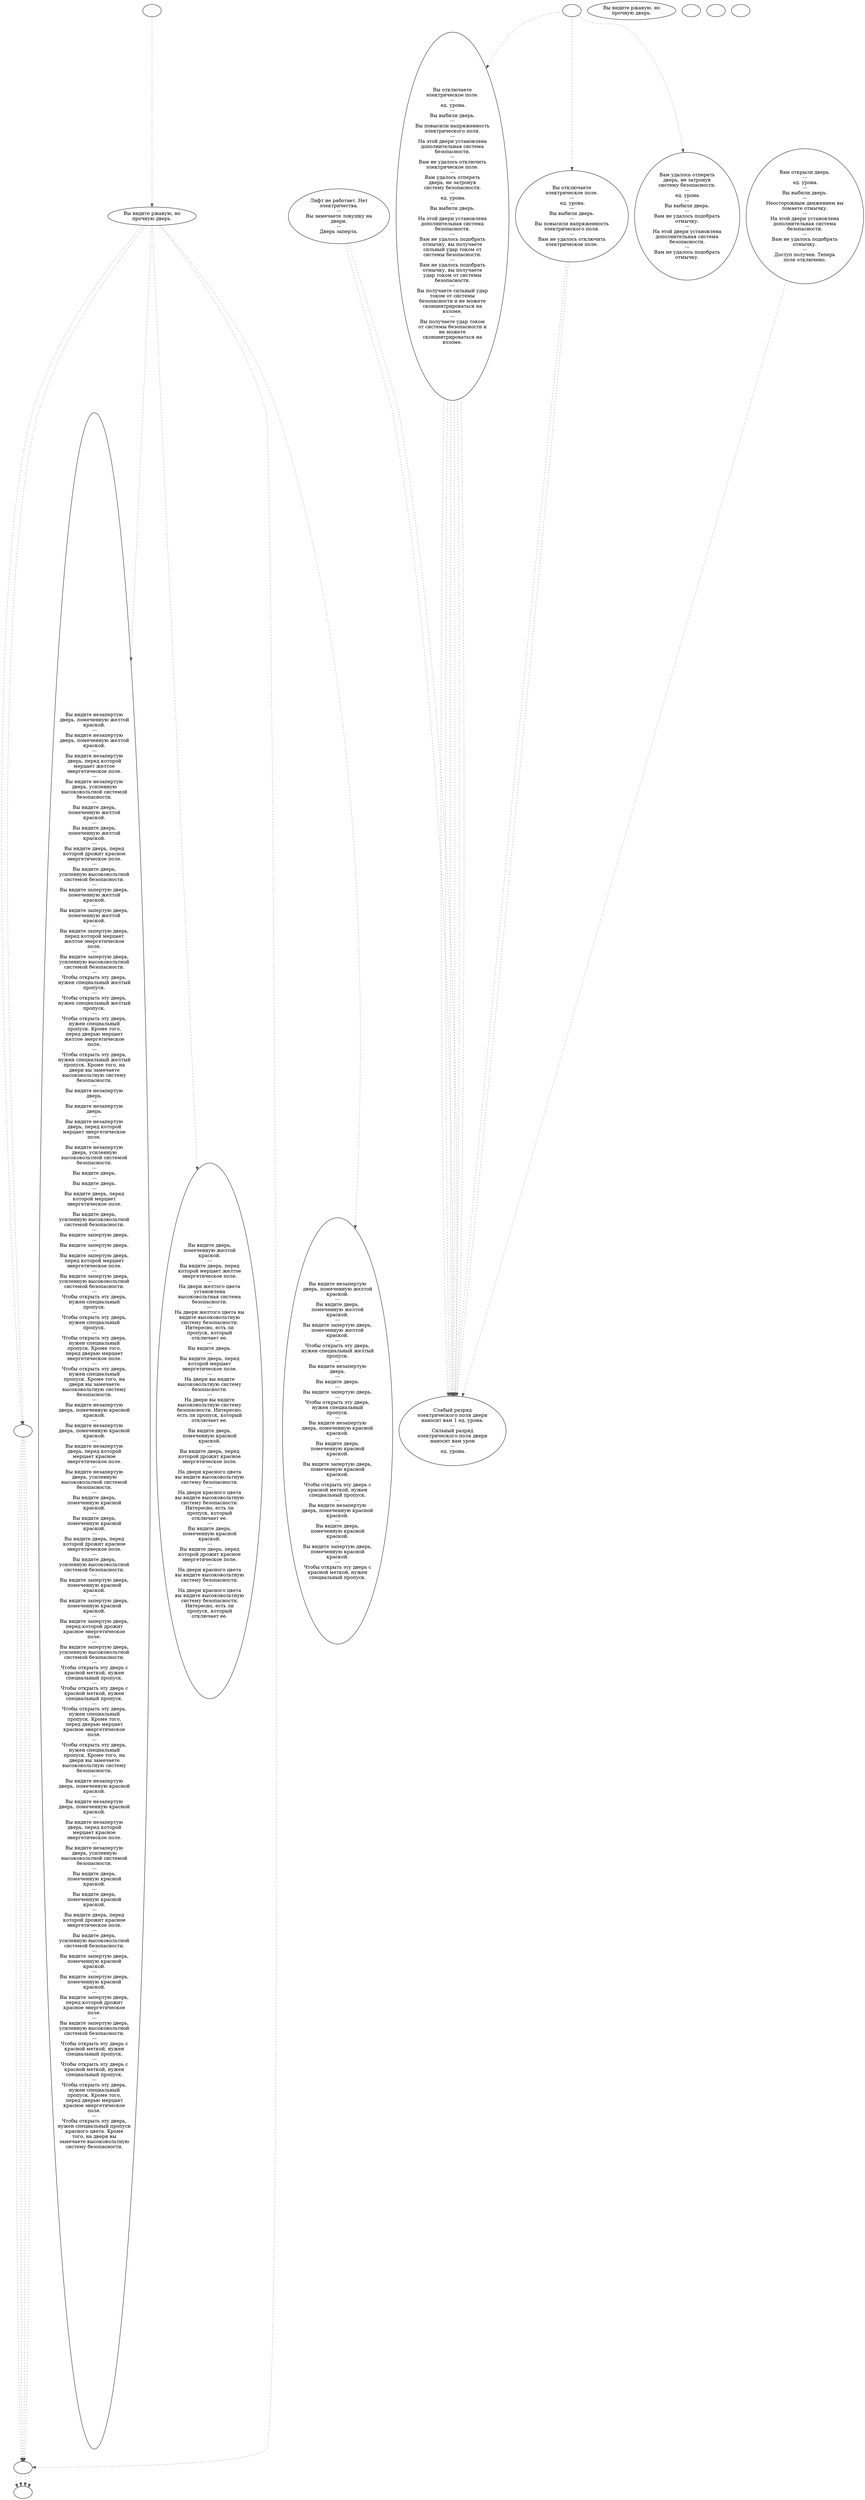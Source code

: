 digraph glorddor {
  "start" [style=filled       fillcolor="#FFFFFF"       color="#000000"]
  "start" -> "description_p_proc" [style=dotted color="#555555"]
  "start" [label=""]
  "use_p_proc" [style=filled       fillcolor="#FFFFFF"       color="#000000"]
  "use_p_proc" -> "Damage_Dude" [style=dotted color="#555555"]
  "use_p_proc" -> "Damage_Dude" [style=dotted color="#555555"]
  "use_p_proc" [label="Лифт не работает. Нет\nэлектричества.\n---\nВы замечаете ловушку на\nдвери.\n---\nДверь заперта."]
  "use_skill_on_p_proc" [style=filled       fillcolor="#FFFFFF"       color="#000000"]
  "use_skill_on_p_proc" -> "Trapped_And_Locked" [style=dotted color="#555555"]
  "use_skill_on_p_proc" -> "Trapped_Door" [style=dotted color="#555555"]
  "use_skill_on_p_proc" -> "Locked_Door" [style=dotted color="#555555"]
  "use_skill_on_p_proc" [label=""]
  "use_obj_on_p_proc" [style=filled       fillcolor="#FFFFFF"       color="#000000"]
  "use_obj_on_p_proc" -> "Damage_Dude" [style=dotted color="#555555"]
  "use_obj_on_p_proc" [label="Вам открыли дверь.\n---\n ед. урона.\n---\nВы выбили дверь.\n---\nНеосторожным движением вы\nломаете отмычку.\n---\nНа этой двери установлена\nдополнительная система\nбезопасности.\n---\nВам не удалось подобрать\nотмычку.\n---\nДоступ получен. Теперь\nполе отключено."]
  "look_at_p_proc" [style=filled       fillcolor="#FFFFFF"       color="#000000"]
  "look_at_p_proc" [label="Вы видите ржавую, но\nпрочную дверь."]
  "description_p_proc" [style=filled       fillcolor="#FFFFFF"       color="#000000"]
  "description_p_proc" -> "Skill_Checks" [style=dotted color="#555555"]
  "description_p_proc" -> "Display_Armed_And_Locked" [style=dotted color="#555555"]
  "description_p_proc" -> "Skill_Checks" [style=dotted color="#555555"]
  "description_p_proc" -> "Display_Trapped" [style=dotted color="#555555"]
  "description_p_proc" -> "Locks_Check" [style=dotted color="#555555"]
  "description_p_proc" -> "Display_Locked" [style=dotted color="#555555"]
  "description_p_proc" [label="Вы видите ржавую, но\nпрочную дверь."]
  "damage_p_proc" [style=filled       fillcolor="#FFFFFF"       color="#000000"]
  "damage_p_proc" [label=""]
  "map_enter_p_proc" [style=filled       fillcolor="#FFFFFF"       color="#000000"]
  "map_enter_p_proc" [label=""]
  "map_update_p_proc" [style=filled       fillcolor="#FFFFFF"       color="#000000"]
  "map_update_p_proc" [label=""]
  "Trapped_And_Locked" [style=filled       fillcolor="#FFFFFF"       color="#000000"]
  "Trapped_And_Locked" -> "Damage_Dude" [style=dotted color="#555555"]
  "Trapped_And_Locked" -> "Damage_Dude" [style=dotted color="#555555"]
  "Trapped_And_Locked" -> "Damage_Dude" [style=dotted color="#555555"]
  "Trapped_And_Locked" -> "Damage_Dude" [style=dotted color="#555555"]
  "Trapped_And_Locked" -> "Damage_Dude" [style=dotted color="#555555"]
  "Trapped_And_Locked" -> "Damage_Dude" [style=dotted color="#555555"]
  "Trapped_And_Locked" [label="Вы отключаете\nэлектрическое поле.\n---\n ед. урона.\n---\nВы выбили дверь.\n---\nВы повысили напряженность\nэлектрического поля.\n---\nНа этой двери установлена\nдополнительная система\nбезопасности.\n---\nВам не удалось отключить\nэлектрическое поле.\n---\nВам удалось отпереть\nдверь, не затронув\nсистему безопасности.\n---\n ед. урона.\n---\nВы выбили дверь.\n---\nНа этой двери установлена\nдополнительная система\nбезопасности.\n---\nВам не удалось подобрать\nотмычку, вы получаете\nсильный удар током от\nсистемы безопасности.\n---\nВам не удалось подобрать\nотмычку, вы получаете\nудар током от системы\nбезопасности.\n---\nВы получаете сильный удар\nтоком от системы\nбезопасности и не можете\nсконцентрироваться на\nвзломе.\n---\nВы получаете удар током\nот системы безопасности и\nне можете\nсконцентрироваться на\nвзломе."]
  "Locked_Door" [style=filled       fillcolor="#FFFFFF"       color="#000000"]
  "Locked_Door" [label="Вам удалось отпереть\nдверь, не затронув\nсистему безопасности.\n---\n ед. урона.\n---\nВы выбили дверь.\n---\nВам не удалось подобрать\nотмычку.\n---\nНа этой двери установлена\nдополнительная система\nбезопасности.\n---\nВам не удалось подобрать\nотмычку."]
  "Trapped_Door" [style=filled       fillcolor="#FFFFFF"       color="#000000"]
  "Trapped_Door" -> "Damage_Dude" [style=dotted color="#555555"]
  "Trapped_Door" -> "Damage_Dude" [style=dotted color="#555555"]
  "Trapped_Door" [label="Вы отключаете\nэлектрическое поле.\n---\n ед. урона.\n---\nВы выбили дверь.\n---\nВы повысили напряженность\nэлектрического поля.\n---\nВам не удалось отключить\nэлектрическое поле."]
  "Damage_Dude" [style=filled       fillcolor="#FFFFFF"       color="#000000"]
  "Damage_Dude" [label="Слабый разряд\nэлектрического поля двери\nнаносит вам 1 ед. урона.\n---\nСильный разряд\nэлектрического поля двери\nнаносит вам урон\n---\n ед. урона."]
  "Skill_Checks" [style=filled       fillcolor="#FFFFFF"       color="#000000"]
  "Skill_Checks" -> "Locks_Check" [style=dotted color="#555555"]
  "Skill_Checks" -> "Locks_Check" [style=dotted color="#555555"]
  "Skill_Checks" -> "Locks_Check" [style=dotted color="#555555"]
  "Skill_Checks" -> "Locks_Check" [style=dotted color="#555555"]
  "Skill_Checks" [label=""]
  "Stat_Checks" [style=filled       fillcolor="#FFFFFF"       color="#000000"]
  "Stat_Checks" [label=""]
  "Locks_Check" [style=filled       fillcolor="#FFFFFF"       color="#000000"]
  "Locks_Check" -> "Stat_Checks" [style=dotted color="#555555"]
  "Locks_Check" -> "Stat_Checks" [style=dotted color="#555555"]
  "Locks_Check" -> "Stat_Checks" [style=dotted color="#555555"]
  "Locks_Check" -> "Stat_Checks" [style=dotted color="#555555"]
  "Locks_Check" [label=""]
  "Display_Armed_And_Locked" [style=filled       fillcolor="#FFFFFF"       color="#000000"]
  "Display_Armed_And_Locked" [label="Вы видите незапертую\nдверь, помеченную желтой\nкраской.\n---\nВы видите незапертую\nдверь, помеченную желтой\nкраской.\n---\nВы видите незапертую\nдверь, перед которой\nмерцает желтое\nэнергетическое поле.\n---\nВы видите незапертую\nдверь, усиленную\nвысоковольтной системой\nбезопасности.\n---\nВы видите дверь,\nпомеченную желтой\nкраской.\n---\nВы видите дверь,\nпомеченную желтой\nкраской.\n---\nВы видите дверь, перед\nкоторой дрожит красное\nэнергетическое поле.\n---\nВы видите дверь,\nусиленную высоковольтной\nсистемой безопасности.\n---\nВы видите запертую дверь,\nпомеченную желтой\nкраской.\n---\nВы видите запертую дверь,\nпомеченную желтой\nкраской.\n---\nВы видите запертую дверь,\nперед которой мерцает\nжелтое энергетическое\nполе.\n---\nВы видите запертую дверь,\nусиленную высоковольтной\nсистемой безопасности.\n---\nЧтобы открыть эту дверь,\nнужен специальный желтый\nпропуск.\n---\nЧтобы открыть эту дверь,\nнужен специальный желтый\nпропуск.\n---\nЧтобы открыть эту дверь,\nнужен специальный\nпропуск. Кроме того,\nперед дверью мерцает\nжелтое энергетическое\nполе.\n---\nЧтобы открыть эту дверь,\nнужен специальный желтый\nпропуск. Кроме того, на\nдвери вы замечаете\nвысоковольтную систему\nбезопасности.\n---\nВы видите незапертую\nдверь.\n---\nВы видите незапертую\nдверь.\n---\nВы видите незапертую\nдверь, перед которой\nмерцает энергетическое\nполе.\n---\nВы видите незапертую\nдверь, усиленную\nвысоковольтной системой\nбезопасности.\n---\nВы видите дверь.\n---\nВы видите дверь.\n---\nВы видите дверь, перед\nкоторой мерцает\nэнергетическое поле.\n---\nВы видите дверь,\nусиленную высоковольтной\nсистемой безопасности.\n---\nВы видите запертую дверь.\n---\nВы видите запертую дверь.\n---\nВы видите запертую дверь,\nперед которой мерцает\nэнергетическое поле.\n---\nВы видите запертую дверь,\nусиленную высоковольтной\nсистемой безопасности.\n---\nЧтобы открыть эту дверь,\nнужен специальный\nпропуск.\n---\nЧтобы открыть эту дверь,\nнужен специальный\nпропуск.\n---\nЧтобы открыть эту дверь,\nнужен специальный\nпропуск. Кроме того,\nперед дверью мерцает\nэнергетическое поле.\n---\nЧтобы открыть эту дверь,\nнужен специальный\nпропуск. Кроме того, на\nдвери вы замечаете\nвысоковольтную систему\nбезопасности.\n---\nВы видите незапертую\nдверь, помеченную красной\nкраской.\n---\nВы видите незапертую\nдверь, помеченную красной\nкраской.\n---\nВы видите незапертую\nдверь, перед которой\nмерцает красное\nэнергетическое поле.\n---\nВы видите незапертую\nдверь, усиленную\nвысоковольтной системой\nбезопасности.\n---\nВы видите дверь,\nпомеченную красной\nкраской.\n---\nВы видите дверь,\nпомеченную красной\nкраской.\n---\nВы видите дверь, перед\nкоторой дрожит красное\nэнергетическое поле.\n---\nВы видите дверь,\nусиленную высоковольтной\nсистемой безопасности.\n---\nВы видите запертую дверь,\nпомеченную красной\nкраской.\n---\nВы видите запертую дверь,\nпомеченную красной\nкраской.\n---\nВы видите запертую дверь,\nперед которой дрожит\nкрасное энергетическое\nполе.\n---\nВы видите запертую дверь,\nусиленную высоковольтной\nсистемой безопасности.\n---\nЧтобы открыть эту дверь с\nкрасной меткой, нужен\nспециальный пропуск.\n---\nЧтобы открыть эту дверь с\nкрасной меткой, нужен\nспециальный пропуск.\n---\nЧтобы открыть эту дверь,\nнужен специальный\nпропуск. Кроме того,\nперед дверью мерцает\nкрасное энергетическое\nполе.\n---\nЧтобы открыть эту дверь,\nнужен специальный\nпропуск. Кроме того, на\nдвери вы замечаете\nвысоковольтную систему\nбезопасности.\n---\nВы видите незапертую\nдверь, помеченную красной\nкраской.\n---\nВы видите незапертую\nдверь, помеченную красной\nкраской.\n---\nВы видите незапертую\nдверь, перед которой\nмерцает красное\nэнергетическое поле.\n---\nВы видите незапертую\nдверь, усиленную\nвысоковольтной системой\nбезопасности.\n---\nВы видите дверь,\nпомеченную красной\nкраской.\n---\nВы видите дверь,\nпомеченную красной\nкраской.\n---\nВы видите дверь, перед\nкоторой дрожит красное\nэнергетическое поле.\n---\nВы видите дверь,\nусиленную высоковольтной\nсистемой безопасности.\n---\nВы видите запертую дверь,\nпомеченную красной\nкраской.\n---\nВы видите запертую дверь,\nпомеченную красной\nкраской.\n---\nВы видите запертую дверь,\nперед которой дрожит\nкрасное энергетическое\nполе.\n---\nВы видите запертую дверь,\nусиленную высоковольтной\nсистемой безопасности.\n---\nЧтобы открыть эту дверь с\nкрасной меткой, нужен\nспециальный пропуск.\n---\nЧтобы открыть эту дверь с\nкрасной меткой, нужен\nспециальный пропуск.\n---\nЧтобы открыть эту дверь,\nнужен специальный\nпропуск. Кроме того,\nперед дверью мерцает\nкрасное энергетическое\nполе.\n---\nЧтобы открыть эту дверь,\nнужен специальный пропуск\nкрасного цвета. Кроме\nтого, на двери вы\nзамечаете высоковольтную\nсистему безопасности."]
  "Display_Locked" [style=filled       fillcolor="#FFFFFF"       color="#000000"]
  "Display_Locked" [label="Вы видите незапертую\nдверь, помеченную желтой\nкраской.\n---\nВы видите дверь,\nпомеченную желтой\nкраской.\n---\nВы видите запертую дверь,\nпомеченную желтой\nкраской.\n---\nЧтобы открыть эту дверь,\nнужен специальный желтый\nпропуск.\n---\nВы видите незапертую\nдверь.\n---\nВы видите дверь.\n---\nВы видите запертую дверь.\n---\nЧтобы открыть эту дверь,\nнужен специальный\nпропуск.\n---\nВы видите незапертую\nдверь, помеченную красной\nкраской.\n---\nВы видите дверь,\nпомеченную красной\nкраской.\n---\nВы видите запертую дверь,\nпомеченную красной\nкраской.\n---\nЧтобы открыть эту дверь с\nкрасной меткой, нужен\nспециальный пропуск.\n---\nВы видите незапертую\nдверь, помеченную красной\nкраской.\n---\nВы видите дверь,\nпомеченную красной\nкраской.\n---\nВы видите запертую дверь,\nпомеченную красной\nкраской.\n---\nЧтобы открыть эту дверь с\nкрасной меткой, нужен\nспециальный пропуск."]
  "Display_Trapped" [style=filled       fillcolor="#FFFFFF"       color="#000000"]
  "Display_Trapped" [label="Вы видите дверь,\nпомеченную желтой\nкраской.\n---\nВы видите дверь, перед\nкоторой мерцает желтое\nэнергетическое поле.\n---\nНа двери желтого цвета\nустановлена\nвысоковольтная система\nбезопасности.\n---\nНа двери желтого цвета вы\nвидите высоковольтную\nсистему безопасности.\nИнтересно, есть ли\nпропуск, который\nотключает ее.\n---\nВы видите дверь.\n---\nВы видите дверь, перед\nкоторой мерцает\nэнергетическое поле.\n---\nНа двери вы видите\nвысоковольтную систему\nбезопасности.\n---\nНа двери вы видите\nвысоковольтную систему\nбезопасности. Интересно,\nесть ли пропуск, который\nотключает ее.\n---\nВы видите дверь,\nпомеченную красной\nкраской.\n---\nВы видите дверь, перед\nкоторой дрожит красное\nэнергетическое поле.\n---\nНа двери красного цвета\nвы видите высоковольтную\nсистему безопасности.\n---\nНа двери красного цвета\nвы видите высоковольтную\nсистему безопасности.\nИнтересно, есть ли\nпропуск, который\nотключает ее.\n---\nВы видите дверь,\nпомеченную красной\nкраской.\n---\nВы видите дверь, перед\nкоторой дрожит красное\nэнергетическое поле.\n---\nНа двери красного цвета\nвы видите высоковольтную\nсистему безопасности.\n---\nНа двери красного цвета\nвы видите высоковольтную\nсистему безопасности.\nИнтересно, есть ли\nпропуск, который\nотключает ее."]
}